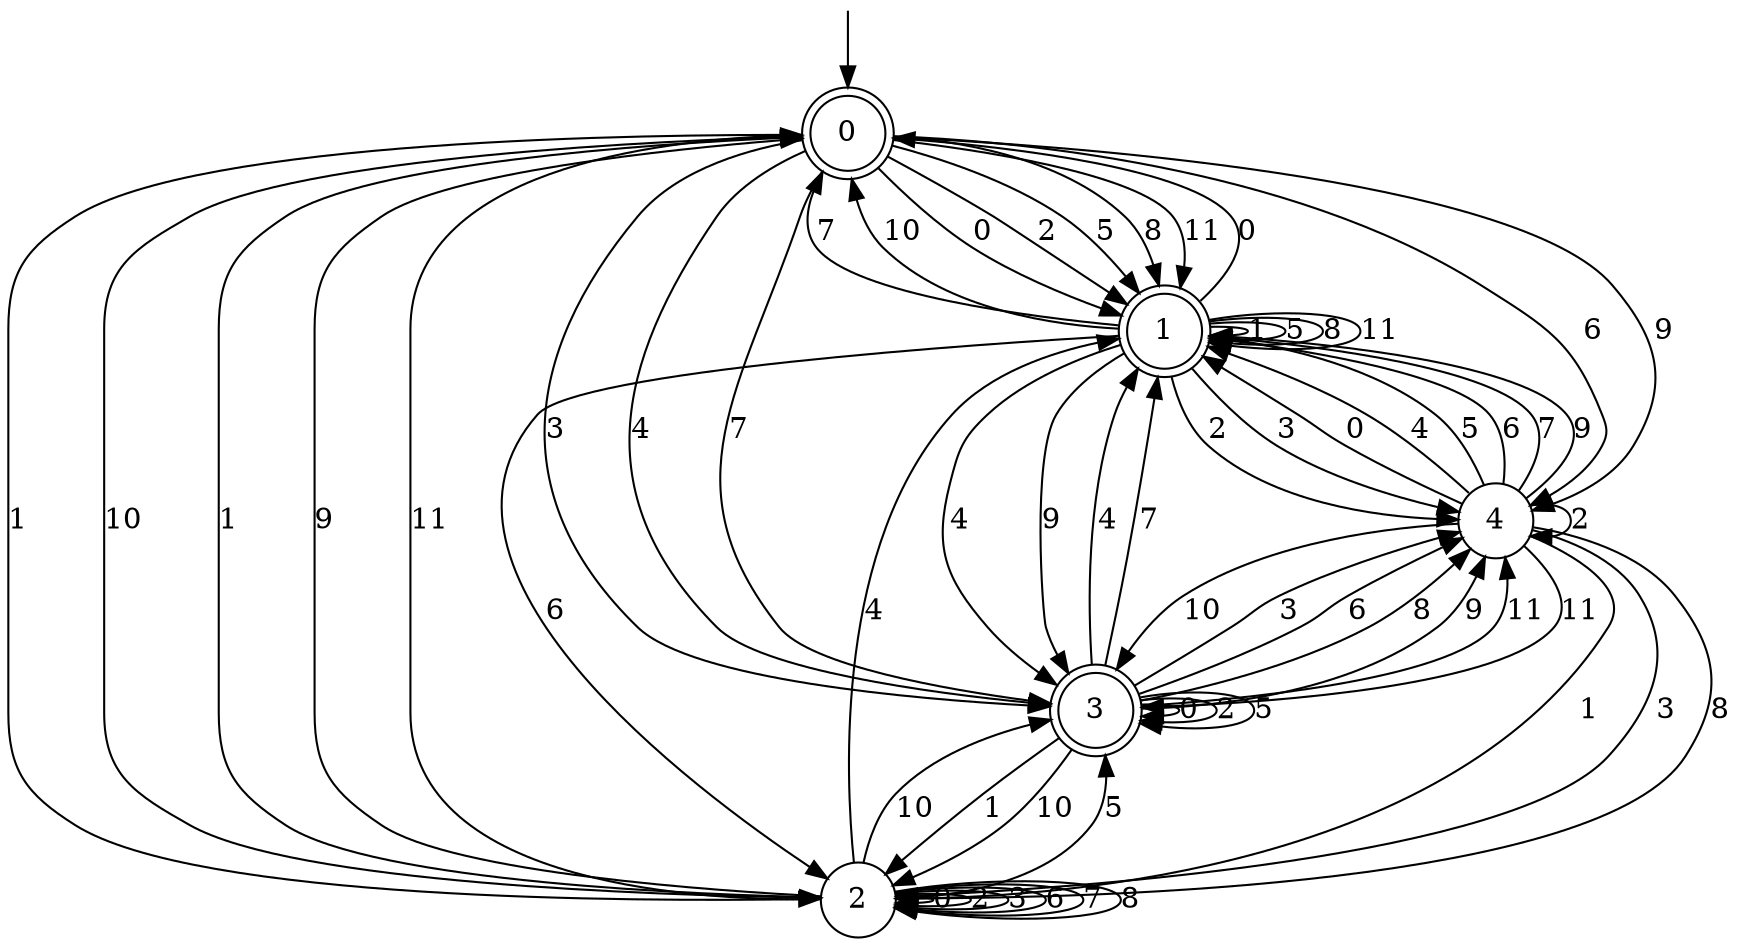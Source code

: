digraph g {

	s0 [shape="doublecircle" label="0"];
	s1 [shape="doublecircle" label="1"];
	s2 [shape="circle" label="2"];
	s3 [shape="doublecircle" label="3"];
	s4 [shape="circle" label="4"];
	s0 -> s1 [label="0"];
	s0 -> s2 [label="1"];
	s0 -> s1 [label="2"];
	s0 -> s3 [label="3"];
	s0 -> s3 [label="4"];
	s0 -> s1 [label="5"];
	s0 -> s4 [label="6"];
	s0 -> s3 [label="7"];
	s0 -> s1 [label="8"];
	s0 -> s4 [label="9"];
	s0 -> s2 [label="10"];
	s0 -> s1 [label="11"];
	s1 -> s0 [label="0"];
	s1 -> s1 [label="1"];
	s1 -> s4 [label="2"];
	s1 -> s4 [label="3"];
	s1 -> s3 [label="4"];
	s1 -> s1 [label="5"];
	s1 -> s2 [label="6"];
	s1 -> s0 [label="7"];
	s1 -> s1 [label="8"];
	s1 -> s3 [label="9"];
	s1 -> s0 [label="10"];
	s1 -> s1 [label="11"];
	s2 -> s2 [label="0"];
	s2 -> s0 [label="1"];
	s2 -> s2 [label="2"];
	s2 -> s2 [label="3"];
	s2 -> s1 [label="4"];
	s2 -> s3 [label="5"];
	s2 -> s2 [label="6"];
	s2 -> s2 [label="7"];
	s2 -> s2 [label="8"];
	s2 -> s0 [label="9"];
	s2 -> s3 [label="10"];
	s2 -> s0 [label="11"];
	s3 -> s3 [label="0"];
	s3 -> s2 [label="1"];
	s3 -> s3 [label="2"];
	s3 -> s4 [label="3"];
	s3 -> s1 [label="4"];
	s3 -> s3 [label="5"];
	s3 -> s4 [label="6"];
	s3 -> s1 [label="7"];
	s3 -> s4 [label="8"];
	s3 -> s4 [label="9"];
	s3 -> s2 [label="10"];
	s3 -> s4 [label="11"];
	s4 -> s1 [label="0"];
	s4 -> s2 [label="1"];
	s4 -> s4 [label="2"];
	s4 -> s2 [label="3"];
	s4 -> s1 [label="4"];
	s4 -> s1 [label="5"];
	s4 -> s1 [label="6"];
	s4 -> s1 [label="7"];
	s4 -> s2 [label="8"];
	s4 -> s1 [label="9"];
	s4 -> s3 [label="10"];
	s4 -> s3 [label="11"];

__start0 [label="" shape="none" width="0" height="0"];
__start0 -> s0;

}
